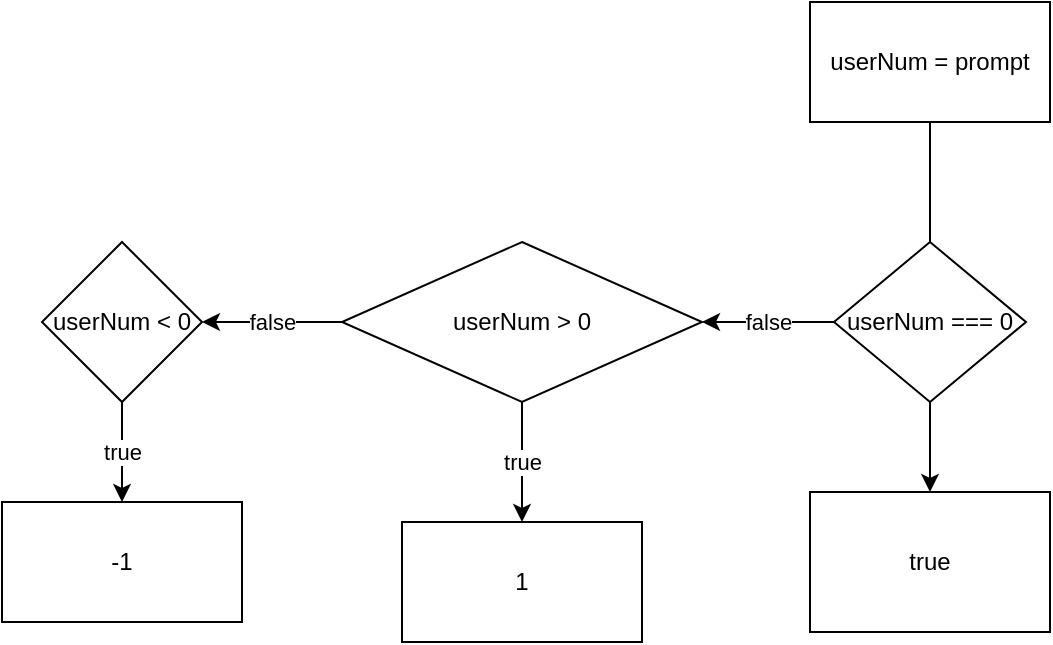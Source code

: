 <mxfile version="20.8.20" type="device"><diagram id="C5RBs43oDa-KdzZeNtuy" name="Page-1"><mxGraphModel dx="2261" dy="764" grid="1" gridSize="10" guides="1" tooltips="1" connect="1" arrows="1" fold="1" page="1" pageScale="1" pageWidth="827" pageHeight="1169" math="0" shadow="0"><root><mxCell id="WIyWlLk6GJQsqaUBKTNV-0"/><mxCell id="WIyWlLk6GJQsqaUBKTNV-1" parent="WIyWlLk6GJQsqaUBKTNV-0"/><mxCell id="r83Oi7MSt9yLSb4zQnib-7" style="edgeStyle=orthogonalEdgeStyle;rounded=0;orthogonalLoop=1;jettySize=auto;html=1;entryX=0.5;entryY=0;entryDx=0;entryDy=0;" edge="1" parent="WIyWlLk6GJQsqaUBKTNV-1" source="r83Oi7MSt9yLSb4zQnib-0"><mxGeometry relative="1" as="geometry"><mxPoint x="414" y="200" as="targetPoint"/></mxGeometry></mxCell><mxCell id="r83Oi7MSt9yLSb4zQnib-0" value="userNum = prompt" style="rounded=0;whiteSpace=wrap;html=1;" vertex="1" parent="WIyWlLk6GJQsqaUBKTNV-1"><mxGeometry x="354" y="50" width="120" height="60" as="geometry"/></mxCell><mxCell id="r83Oi7MSt9yLSb4zQnib-11" value="false" style="edgeStyle=orthogonalEdgeStyle;rounded=0;orthogonalLoop=1;jettySize=auto;html=1;" edge="1" parent="WIyWlLk6GJQsqaUBKTNV-1" source="r83Oi7MSt9yLSb4zQnib-8" target="r83Oi7MSt9yLSb4zQnib-10"><mxGeometry relative="1" as="geometry"/></mxCell><mxCell id="r83Oi7MSt9yLSb4zQnib-20" value="" style="edgeStyle=orthogonalEdgeStyle;rounded=0;orthogonalLoop=1;jettySize=auto;html=1;" edge="1" parent="WIyWlLk6GJQsqaUBKTNV-1" source="r83Oi7MSt9yLSb4zQnib-8" target="r83Oi7MSt9yLSb4zQnib-19"><mxGeometry relative="1" as="geometry"/></mxCell><mxCell id="r83Oi7MSt9yLSb4zQnib-8" value="userNum === 0" style="rhombus;whiteSpace=wrap;html=1;" vertex="1" parent="WIyWlLk6GJQsqaUBKTNV-1"><mxGeometry x="366" y="170" width="96" height="80" as="geometry"/></mxCell><mxCell id="r83Oi7MSt9yLSb4zQnib-14" value="false" style="edgeStyle=orthogonalEdgeStyle;rounded=0;orthogonalLoop=1;jettySize=auto;html=1;" edge="1" parent="WIyWlLk6GJQsqaUBKTNV-1" source="r83Oi7MSt9yLSb4zQnib-10" target="r83Oi7MSt9yLSb4zQnib-12"><mxGeometry relative="1" as="geometry"/></mxCell><mxCell id="r83Oi7MSt9yLSb4zQnib-16" value="true" style="edgeStyle=orthogonalEdgeStyle;rounded=0;orthogonalLoop=1;jettySize=auto;html=1;" edge="1" parent="WIyWlLk6GJQsqaUBKTNV-1" source="r83Oi7MSt9yLSb4zQnib-10" target="r83Oi7MSt9yLSb4zQnib-15"><mxGeometry relative="1" as="geometry"/></mxCell><mxCell id="r83Oi7MSt9yLSb4zQnib-10" value="userNum &amp;gt; 0" style="rhombus;whiteSpace=wrap;html=1;" vertex="1" parent="WIyWlLk6GJQsqaUBKTNV-1"><mxGeometry x="120" y="170" width="180" height="80" as="geometry"/></mxCell><mxCell id="r83Oi7MSt9yLSb4zQnib-18" value="true" style="edgeStyle=orthogonalEdgeStyle;rounded=0;orthogonalLoop=1;jettySize=auto;html=1;" edge="1" parent="WIyWlLk6GJQsqaUBKTNV-1" source="r83Oi7MSt9yLSb4zQnib-12" target="r83Oi7MSt9yLSb4zQnib-17"><mxGeometry relative="1" as="geometry"/></mxCell><mxCell id="r83Oi7MSt9yLSb4zQnib-12" value="userNum &amp;lt; 0" style="rhombus;whiteSpace=wrap;html=1;" vertex="1" parent="WIyWlLk6GJQsqaUBKTNV-1"><mxGeometry x="-30" y="170" width="80" height="80" as="geometry"/></mxCell><mxCell id="r83Oi7MSt9yLSb4zQnib-15" value="1" style="whiteSpace=wrap;html=1;" vertex="1" parent="WIyWlLk6GJQsqaUBKTNV-1"><mxGeometry x="150" y="310" width="120" height="60" as="geometry"/></mxCell><mxCell id="r83Oi7MSt9yLSb4zQnib-17" value="-1" style="whiteSpace=wrap;html=1;" vertex="1" parent="WIyWlLk6GJQsqaUBKTNV-1"><mxGeometry x="-50" y="300" width="120" height="60" as="geometry"/></mxCell><mxCell id="r83Oi7MSt9yLSb4zQnib-19" value="true" style="whiteSpace=wrap;html=1;" vertex="1" parent="WIyWlLk6GJQsqaUBKTNV-1"><mxGeometry x="354" y="295" width="120" height="70" as="geometry"/></mxCell></root></mxGraphModel></diagram></mxfile>
